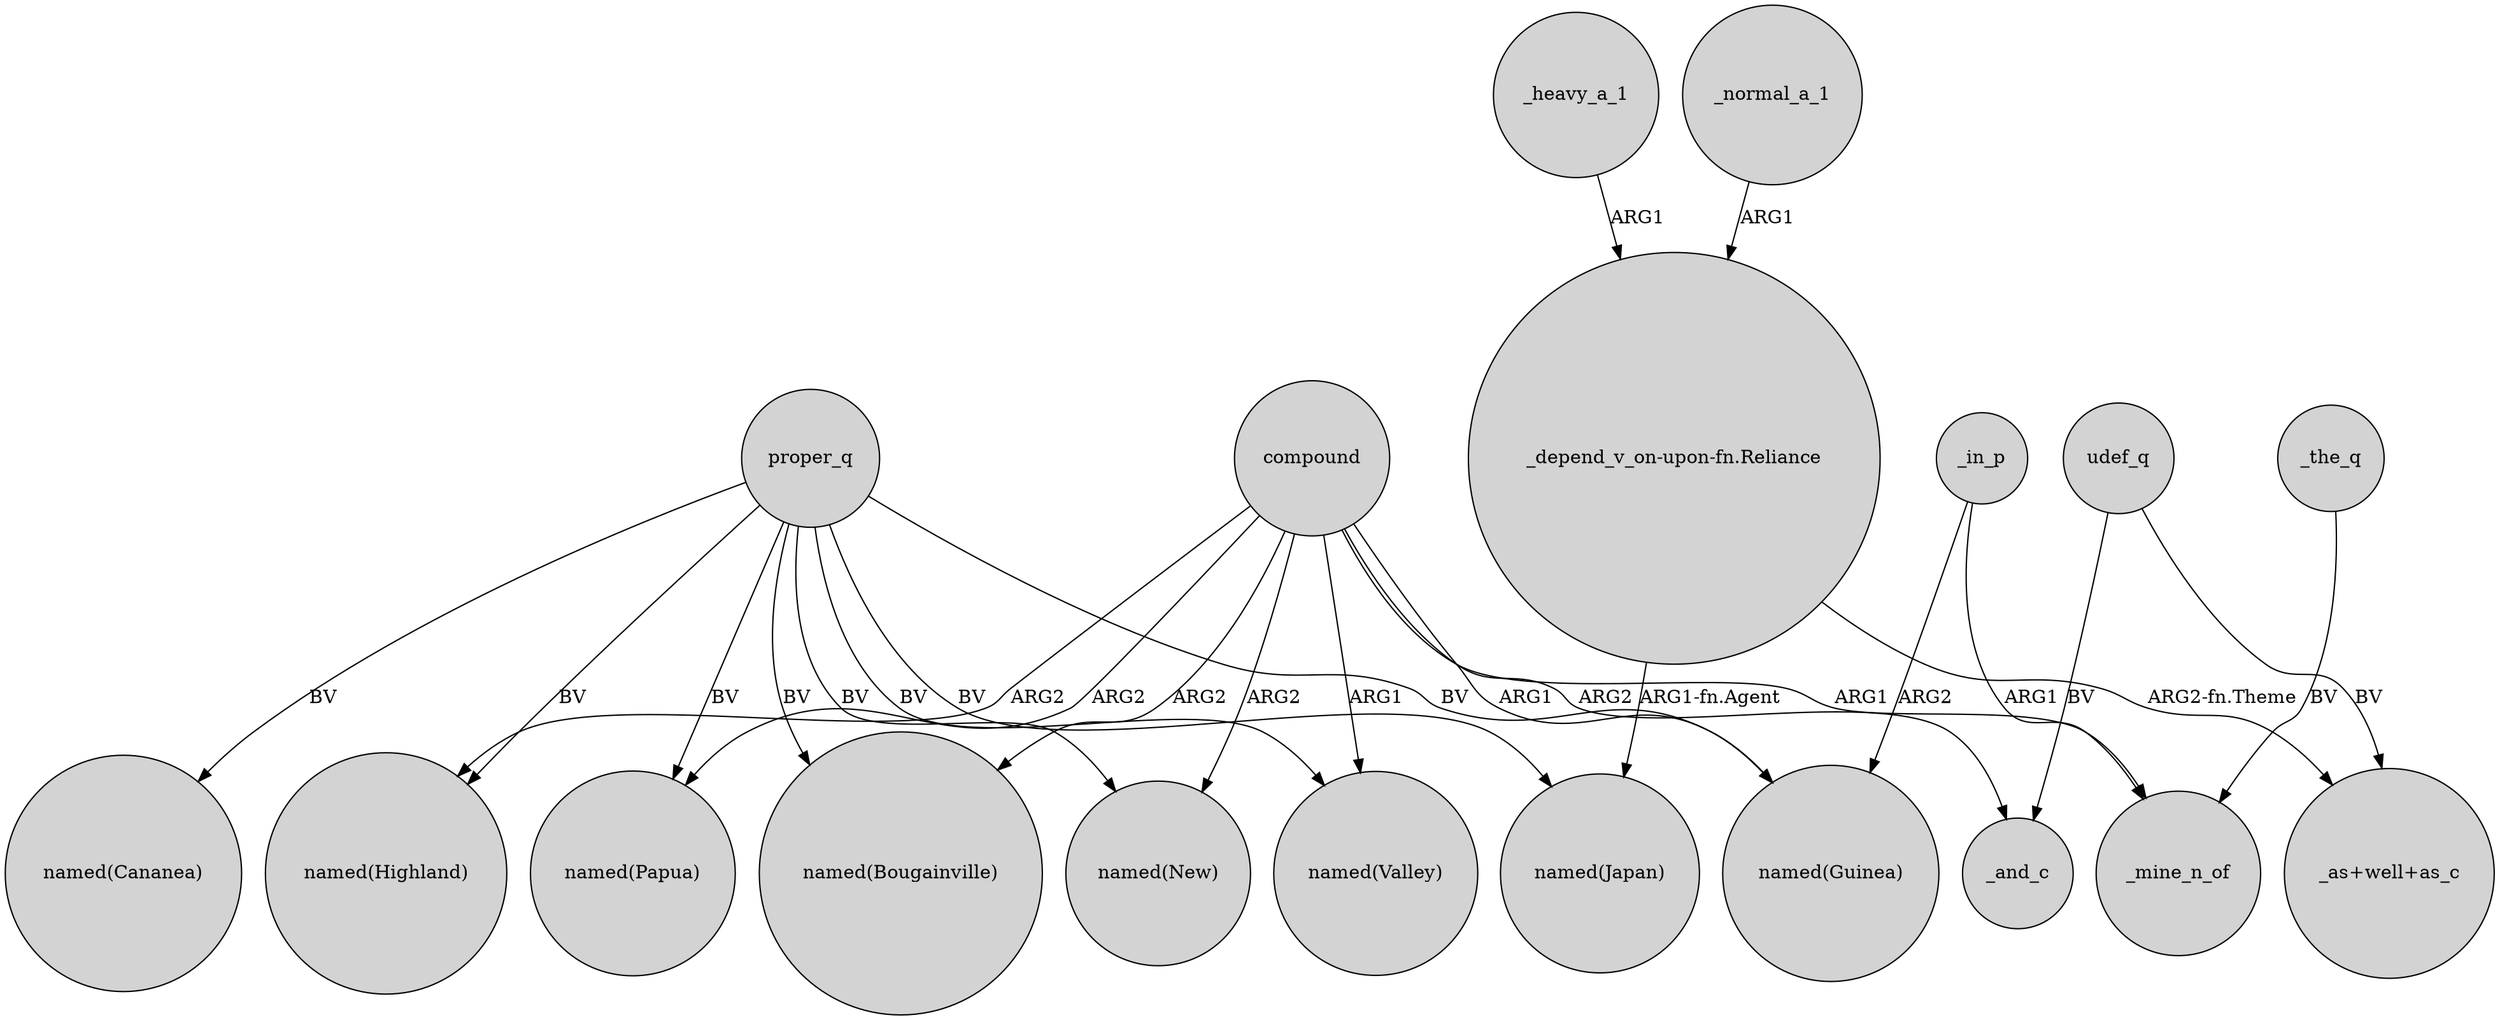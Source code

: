 digraph {
	node [shape=circle style=filled]
	compound -> "named(Papua)" [label=ARG2]
	udef_q -> "_as+well+as_c" [label=BV]
	compound -> "named(New)" [label=ARG2]
	proper_q -> "named(Bougainville)" [label=BV]
	proper_q -> "named(New)" [label=BV]
	compound -> "named(Bougainville)" [label=ARG2]
	"_depend_v_on-upon-fn.Reliance" -> "_as+well+as_c" [label="ARG2-fn.Theme"]
	compound -> "named(Guinea)" [label=ARG1]
	_heavy_a_1 -> "_depend_v_on-upon-fn.Reliance" [label=ARG1]
	proper_q -> "named(Highland)" [label=BV]
	proper_q -> "named(Japan)" [label=BV]
	"_depend_v_on-upon-fn.Reliance" -> "named(Japan)" [label="ARG1-fn.Agent"]
	compound -> "named(Highland)" [label=ARG2]
	proper_q -> "named(Cananea)" [label=BV]
	proper_q -> "named(Valley)" [label=BV]
	compound -> _and_c [label=ARG2]
	_the_q -> _mine_n_of [label=BV]
	compound -> "named(Valley)" [label=ARG1]
	compound -> _mine_n_of [label=ARG1]
	proper_q -> "named(Guinea)" [label=BV]
	_normal_a_1 -> "_depend_v_on-upon-fn.Reliance" [label=ARG1]
	_in_p -> _mine_n_of [label=ARG1]
	proper_q -> "named(Papua)" [label=BV]
	_in_p -> "named(Guinea)" [label=ARG2]
	udef_q -> _and_c [label=BV]
}
